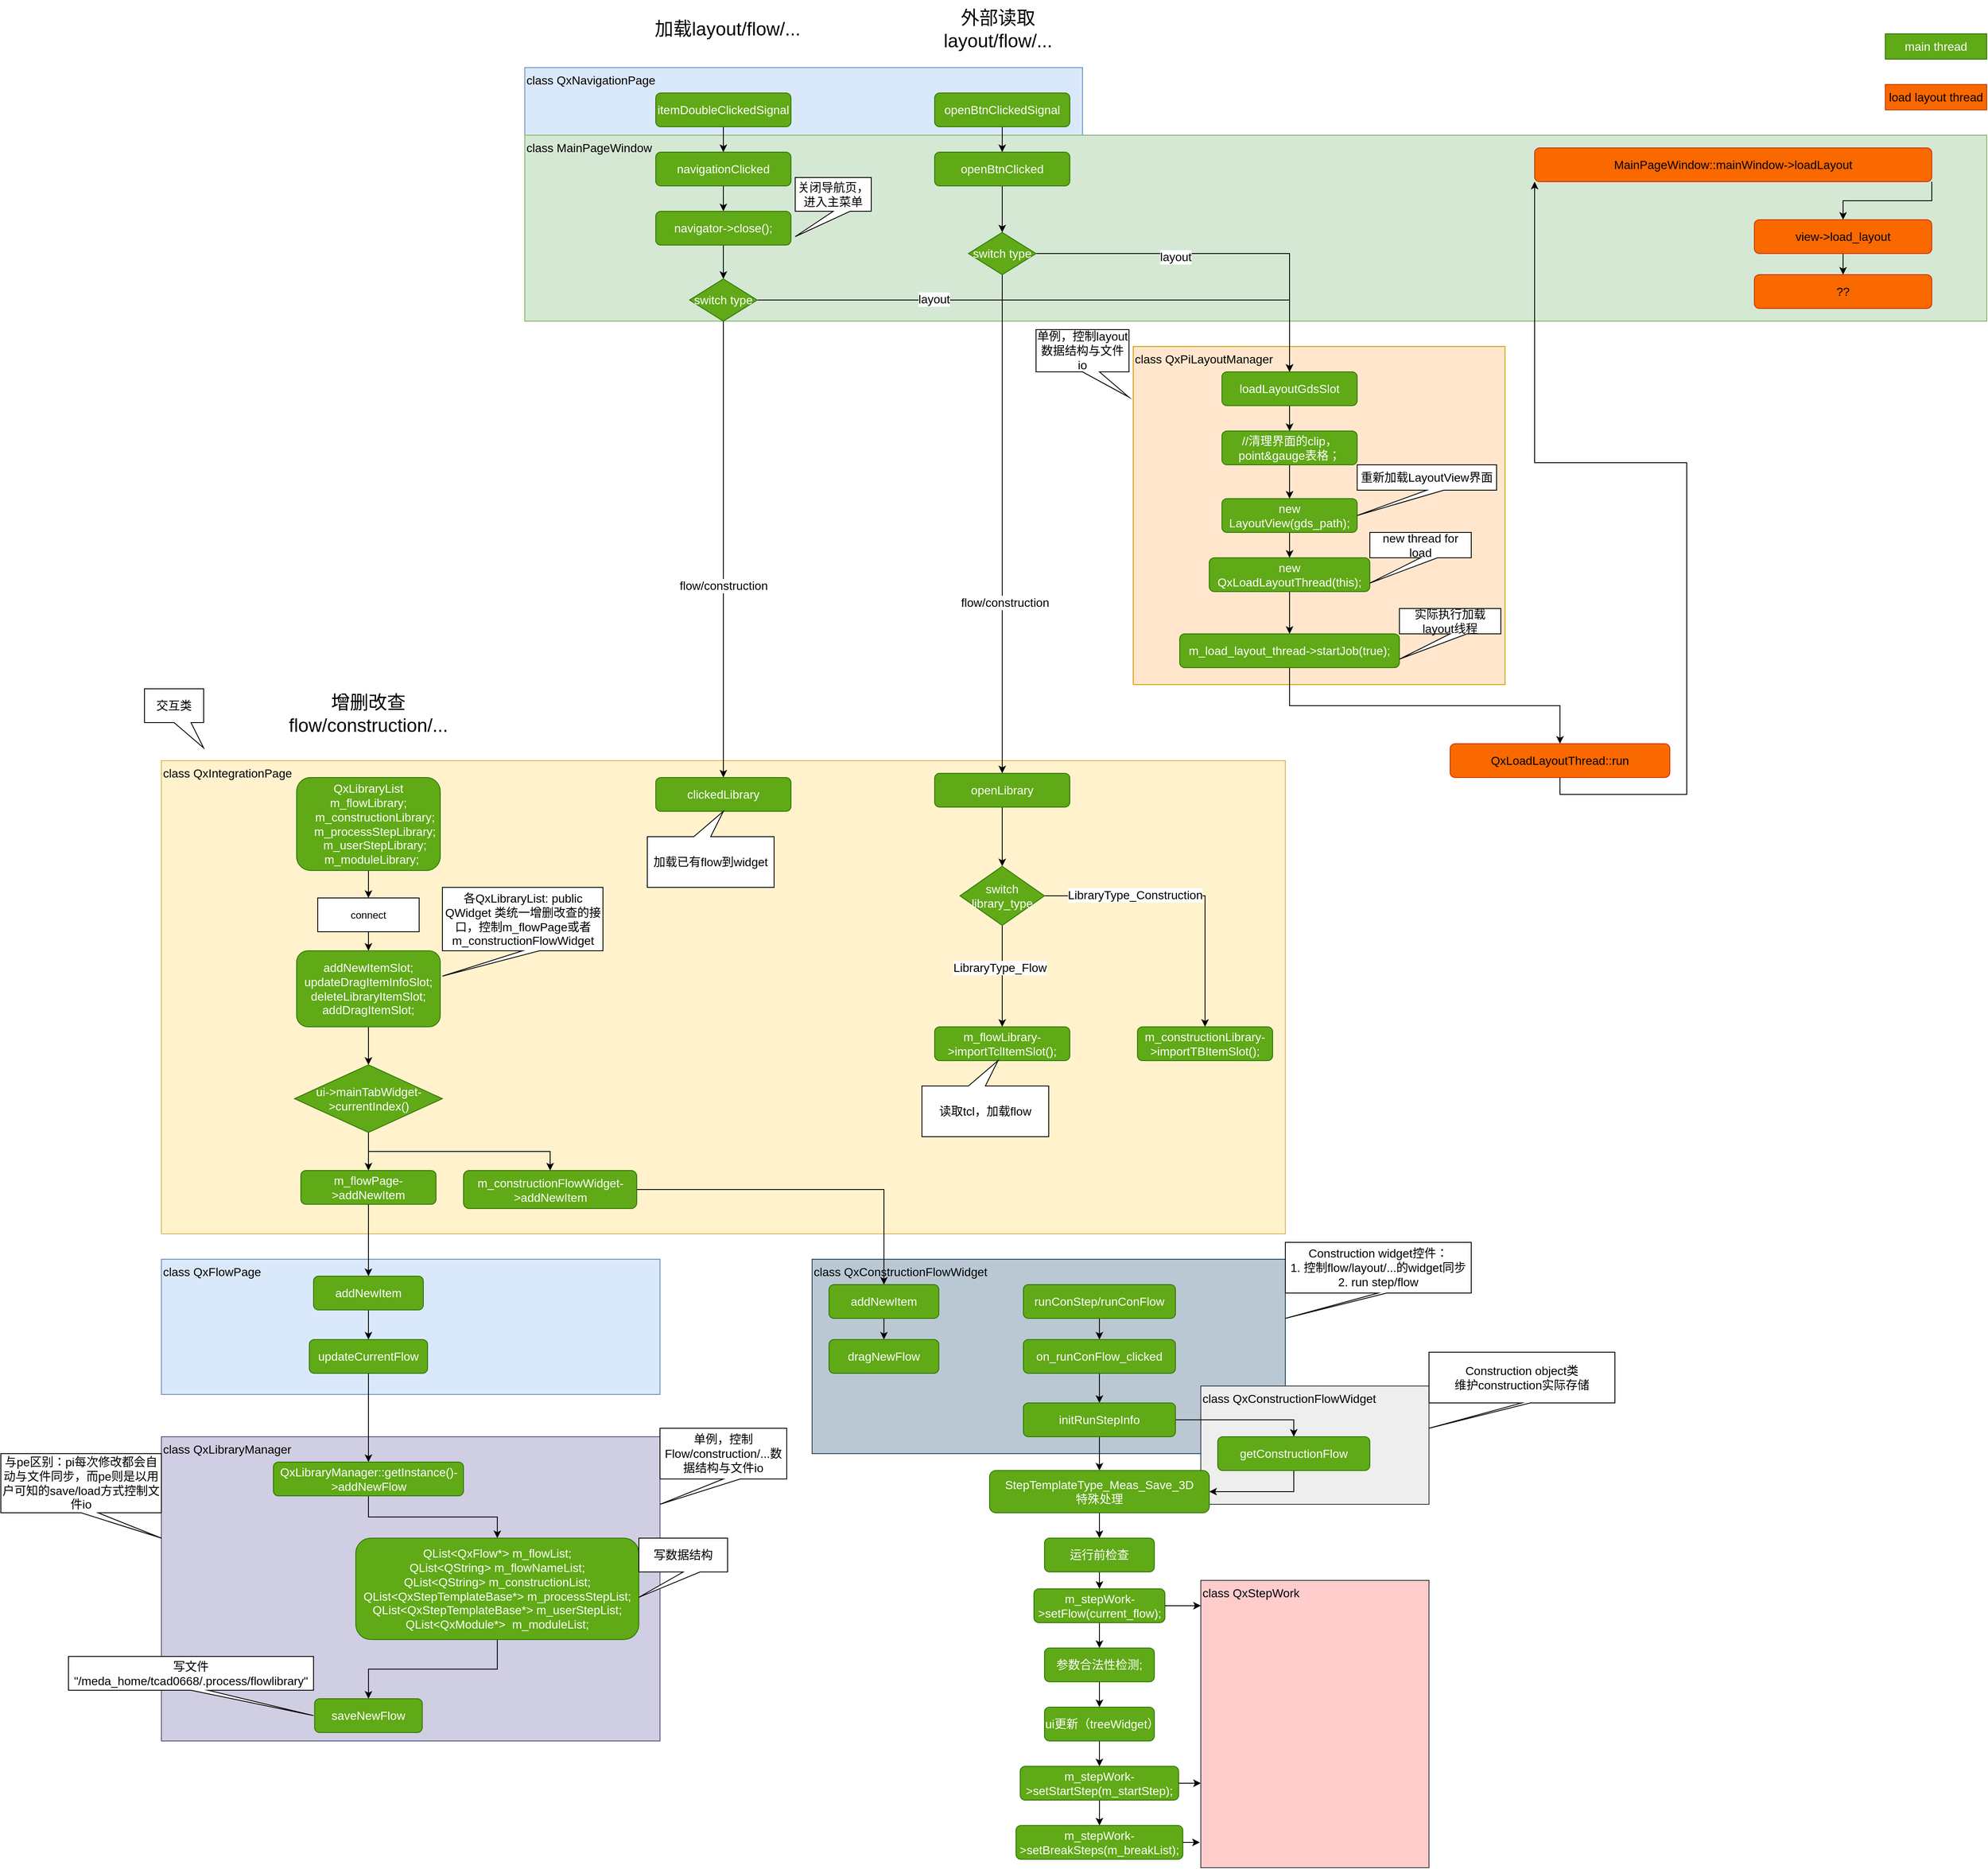 <mxfile version="22.1.5" type="github">
  <diagram id="C5RBs43oDa-KdzZeNtuy" name="Page-1">
    <mxGraphModel dx="3986" dy="355" grid="1" gridSize="10" guides="1" tooltips="1" connect="1" arrows="1" fold="1" page="1" pageScale="1" pageWidth="3300" pageHeight="4681" math="0" shadow="0">
      <root>
        <mxCell id="WIyWlLk6GJQsqaUBKTNV-0" />
        <mxCell id="WIyWlLk6GJQsqaUBKTNV-1" parent="WIyWlLk6GJQsqaUBKTNV-0" />
        <mxCell id="sTVolGUjrKoJvCUlZHto-131" value="class QxConstructionFlowWidget" style="rounded=0;whiteSpace=wrap;html=1;verticalAlign=top;align=left;fillColor=#bac8d3;strokeColor=#23445d;fontSize=14;" vertex="1" parent="WIyWlLk6GJQsqaUBKTNV-1">
          <mxGeometry x="-2190" y="1620" width="560" height="230" as="geometry" />
        </mxCell>
        <mxCell id="sTVolGUjrKoJvCUlZHto-146" value="class QxConstructionFlowWidget" style="rounded=0;whiteSpace=wrap;html=1;verticalAlign=top;align=left;fillColor=#eeeeee;strokeColor=#36393d;fontSize=14;" vertex="1" parent="WIyWlLk6GJQsqaUBKTNV-1">
          <mxGeometry x="-1730" y="1770" width="270" height="140" as="geometry" />
        </mxCell>
        <mxCell id="sTVolGUjrKoJvCUlZHto-122" value="&lt;p style=&quot;margin-top: 0pt; margin-bottom: 0pt; margin-left: 0in; direction: ltr; unicode-bidi: embed; font-size: 14px;&quot;&gt;class&amp;nbsp;QxLibraryManager&lt;/p&gt;" style="rounded=0;whiteSpace=wrap;html=1;verticalAlign=top;align=left;fillColor=#d0cee2;strokeColor=#56517e;fontSize=14;" vertex="1" parent="WIyWlLk6GJQsqaUBKTNV-1">
          <mxGeometry x="-2960" y="1830" width="590" height="360" as="geometry" />
        </mxCell>
        <mxCell id="sTVolGUjrKoJvCUlZHto-108" value="&lt;p style=&quot;margin-top: 0pt; margin-bottom: 0pt; margin-left: 0in; direction: ltr; unicode-bidi: embed; font-size: 14px;&quot;&gt;class&amp;nbsp;QxFlowPage&lt;/p&gt;" style="rounded=0;whiteSpace=wrap;html=1;verticalAlign=top;align=left;fillColor=#dae8fc;strokeColor=#6c8ebf;fontSize=14;" vertex="1" parent="WIyWlLk6GJQsqaUBKTNV-1">
          <mxGeometry x="-2960" y="1620" width="590" height="160" as="geometry" />
        </mxCell>
        <mxCell id="sTVolGUjrKoJvCUlZHto-40" value="&lt;p style=&quot;margin-top: 0pt; margin-bottom: 0pt; margin-left: 0in; direction: ltr; unicode-bidi: embed; font-size: 14px;&quot;&gt;class QxIntegrationPage&lt;/p&gt;" style="rounded=0;whiteSpace=wrap;html=1;align=left;verticalAlign=top;fillColor=#fff2cc;strokeColor=#d6b656;fontSize=14;" vertex="1" parent="WIyWlLk6GJQsqaUBKTNV-1">
          <mxGeometry x="-2960" y="1030" width="1330" height="560" as="geometry" />
        </mxCell>
        <mxCell id="sTVolGUjrKoJvCUlZHto-1" value="&lt;p style=&quot;margin-top: 0pt; margin-bottom: 0pt; margin-left: 0in; direction: ltr; unicode-bidi: embed; font-size: 14px;&quot;&gt;class&amp;nbsp;QxNavigationPage&lt;/p&gt;" style="rounded=0;whiteSpace=wrap;html=1;verticalAlign=top;align=left;fillColor=#dae8fc;strokeColor=#6c8ebf;fontSize=14;" vertex="1" parent="WIyWlLk6GJQsqaUBKTNV-1">
          <mxGeometry x="-2530" y="210" width="660" height="80" as="geometry" />
        </mxCell>
        <mxCell id="sTVolGUjrKoJvCUlZHto-0" value="&lt;p style=&quot;margin-top: 0pt; margin-bottom: 0pt; margin-left: 0in; direction: ltr; unicode-bidi: embed; font-size: 14px;&quot;&gt;class MainPageWindow&lt;/p&gt;" style="rounded=0;whiteSpace=wrap;html=1;align=left;verticalAlign=top;labelBackgroundColor=none;fillColor=#d5e8d4;strokeColor=#82b366;fontSize=14;" vertex="1" parent="WIyWlLk6GJQsqaUBKTNV-1">
          <mxGeometry x="-2530" y="290" width="1730" height="220" as="geometry" />
        </mxCell>
        <mxCell id="sTVolGUjrKoJvCUlZHto-8" style="edgeStyle=orthogonalEdgeStyle;rounded=0;orthogonalLoop=1;jettySize=auto;html=1;exitX=0.5;exitY=1;exitDx=0;exitDy=0;fontFamily=Helvetica;fontSize=14;fontColor=default;" edge="1" parent="WIyWlLk6GJQsqaUBKTNV-1" source="WIyWlLk6GJQsqaUBKTNV-3" target="sTVolGUjrKoJvCUlZHto-6">
          <mxGeometry relative="1" as="geometry" />
        </mxCell>
        <mxCell id="WIyWlLk6GJQsqaUBKTNV-3" value="itemDoubleClickedSignal" style="rounded=1;whiteSpace=wrap;html=1;fontSize=14;glass=0;strokeWidth=1;shadow=0;fillColor=#60a917;strokeColor=#2D7600;fontColor=#ffffff;" parent="WIyWlLk6GJQsqaUBKTNV-1" vertex="1">
          <mxGeometry x="-2375" y="240" width="160" height="40" as="geometry" />
        </mxCell>
        <mxCell id="sTVolGUjrKoJvCUlZHto-2" value="&lt;p style=&quot;margin-top: 0pt; margin-bottom: 0pt; margin-left: 0in; direction: ltr; unicode-bidi: embed; font-size: 14px;&quot;&gt;class QxPiLayoutManager&lt;/p&gt;" style="rounded=0;whiteSpace=wrap;html=1;align=left;verticalAlign=top;fillColor=#ffe6cc;strokeColor=#d79b00;fontSize=14;" vertex="1" parent="WIyWlLk6GJQsqaUBKTNV-1">
          <mxGeometry x="-1810" y="540" width="440" height="400" as="geometry" />
        </mxCell>
        <mxCell id="sTVolGUjrKoJvCUlZHto-9" style="edgeStyle=orthogonalEdgeStyle;rounded=0;orthogonalLoop=1;jettySize=auto;html=1;exitX=0.5;exitY=1;exitDx=0;exitDy=0;fontFamily=Helvetica;fontSize=14;fontColor=default;" edge="1" parent="WIyWlLk6GJQsqaUBKTNV-1" source="sTVolGUjrKoJvCUlZHto-4" target="sTVolGUjrKoJvCUlZHto-5">
          <mxGeometry relative="1" as="geometry" />
        </mxCell>
        <mxCell id="sTVolGUjrKoJvCUlZHto-4" value="openBtnClickedSignal" style="rounded=1;whiteSpace=wrap;html=1;fontSize=14;glass=0;strokeWidth=1;shadow=0;fillColor=#60a917;strokeColor=#2D7600;fontColor=#ffffff;" vertex="1" parent="WIyWlLk6GJQsqaUBKTNV-1">
          <mxGeometry x="-2045" y="240" width="160" height="40" as="geometry" />
        </mxCell>
        <mxCell id="sTVolGUjrKoJvCUlZHto-33" style="edgeStyle=orthogonalEdgeStyle;rounded=0;orthogonalLoop=1;jettySize=auto;html=1;exitX=0.5;exitY=1;exitDx=0;exitDy=0;fontFamily=Helvetica;fontSize=14;fontColor=default;" edge="1" parent="WIyWlLk6GJQsqaUBKTNV-1" source="sTVolGUjrKoJvCUlZHto-5" target="sTVolGUjrKoJvCUlZHto-32">
          <mxGeometry relative="1" as="geometry" />
        </mxCell>
        <mxCell id="sTVolGUjrKoJvCUlZHto-5" value="openBtnClicked" style="rounded=1;whiteSpace=wrap;html=1;fontSize=14;glass=0;strokeWidth=1;shadow=0;fillColor=#60a917;strokeColor=#2D7600;fontColor=#ffffff;" vertex="1" parent="WIyWlLk6GJQsqaUBKTNV-1">
          <mxGeometry x="-2045" y="310" width="160" height="40" as="geometry" />
        </mxCell>
        <mxCell id="sTVolGUjrKoJvCUlZHto-62" style="edgeStyle=orthogonalEdgeStyle;rounded=0;orthogonalLoop=1;jettySize=auto;html=1;fontFamily=Helvetica;fontSize=14;fontColor=default;" edge="1" parent="WIyWlLk6GJQsqaUBKTNV-1" source="sTVolGUjrKoJvCUlZHto-6" target="sTVolGUjrKoJvCUlZHto-61">
          <mxGeometry relative="1" as="geometry" />
        </mxCell>
        <mxCell id="sTVolGUjrKoJvCUlZHto-6" value="navigationClicked" style="rounded=1;whiteSpace=wrap;html=1;fontSize=14;glass=0;strokeWidth=1;shadow=0;fillColor=#60a917;strokeColor=#2D7600;fontColor=#ffffff;" vertex="1" parent="WIyWlLk6GJQsqaUBKTNV-1">
          <mxGeometry x="-2375" y="310" width="160" height="40" as="geometry" />
        </mxCell>
        <mxCell id="sTVolGUjrKoJvCUlZHto-12" style="edgeStyle=orthogonalEdgeStyle;rounded=0;orthogonalLoop=1;jettySize=auto;html=1;exitX=0.5;exitY=1;exitDx=0;exitDy=0;entryX=0.5;entryY=0;entryDx=0;entryDy=0;fontFamily=Helvetica;fontSize=14;fontColor=default;" edge="1" parent="WIyWlLk6GJQsqaUBKTNV-1" source="sTVolGUjrKoJvCUlZHto-7" target="sTVolGUjrKoJvCUlZHto-11">
          <mxGeometry relative="1" as="geometry" />
        </mxCell>
        <mxCell id="sTVolGUjrKoJvCUlZHto-7" value="loadLayoutGdsSlot" style="rounded=1;whiteSpace=wrap;html=1;fontSize=14;glass=0;strokeWidth=1;shadow=0;fillColor=#60a917;strokeColor=#2D7600;fontColor=#ffffff;" vertex="1" parent="WIyWlLk6GJQsqaUBKTNV-1">
          <mxGeometry x="-1705" y="570" width="160" height="40" as="geometry" />
        </mxCell>
        <mxCell id="sTVolGUjrKoJvCUlZHto-16" style="edgeStyle=orthogonalEdgeStyle;rounded=0;orthogonalLoop=1;jettySize=auto;html=1;exitX=0.5;exitY=1;exitDx=0;exitDy=0;fontFamily=Helvetica;fontSize=14;fontColor=default;" edge="1" parent="WIyWlLk6GJQsqaUBKTNV-1" source="sTVolGUjrKoJvCUlZHto-11" target="sTVolGUjrKoJvCUlZHto-13">
          <mxGeometry relative="1" as="geometry" />
        </mxCell>
        <mxCell id="sTVolGUjrKoJvCUlZHto-11" value="//清理界面的clip，point&amp;amp;gauge表格；" style="rounded=1;whiteSpace=wrap;html=1;fontSize=14;glass=0;strokeWidth=1;shadow=0;fillColor=#60a917;strokeColor=#2D7600;fontColor=#ffffff;" vertex="1" parent="WIyWlLk6GJQsqaUBKTNV-1">
          <mxGeometry x="-1705" y="640" width="160" height="40" as="geometry" />
        </mxCell>
        <mxCell id="sTVolGUjrKoJvCUlZHto-17" style="edgeStyle=orthogonalEdgeStyle;rounded=0;orthogonalLoop=1;jettySize=auto;html=1;exitX=0.5;exitY=1;exitDx=0;exitDy=0;entryX=0.5;entryY=0;entryDx=0;entryDy=0;fontFamily=Helvetica;fontSize=14;fontColor=default;" edge="1" parent="WIyWlLk6GJQsqaUBKTNV-1" source="sTVolGUjrKoJvCUlZHto-13" target="sTVolGUjrKoJvCUlZHto-15">
          <mxGeometry relative="1" as="geometry" />
        </mxCell>
        <mxCell id="sTVolGUjrKoJvCUlZHto-13" value="new LayoutView(gds_path);" style="rounded=1;whiteSpace=wrap;html=1;fontSize=14;glass=0;strokeWidth=1;shadow=0;fillColor=#60a917;strokeColor=#2D7600;fontColor=#ffffff;" vertex="1" parent="WIyWlLk6GJQsqaUBKTNV-1">
          <mxGeometry x="-1705" y="720" width="160" height="40" as="geometry" />
        </mxCell>
        <mxCell id="sTVolGUjrKoJvCUlZHto-22" style="edgeStyle=orthogonalEdgeStyle;rounded=0;orthogonalLoop=1;jettySize=auto;html=1;exitX=0.5;exitY=1;exitDx=0;exitDy=0;fontFamily=Helvetica;fontSize=14;fontColor=default;" edge="1" parent="WIyWlLk6GJQsqaUBKTNV-1" source="sTVolGUjrKoJvCUlZHto-15" target="sTVolGUjrKoJvCUlZHto-20">
          <mxGeometry relative="1" as="geometry" />
        </mxCell>
        <mxCell id="sTVolGUjrKoJvCUlZHto-15" value="new QxLoadLayoutThread(this);" style="rounded=1;whiteSpace=wrap;html=1;fontSize=14;glass=0;strokeWidth=1;shadow=0;fillColor=#60a917;strokeColor=#2D7600;fontColor=#ffffff;" vertex="1" parent="WIyWlLk6GJQsqaUBKTNV-1">
          <mxGeometry x="-1720" y="790" width="190" height="40" as="geometry" />
        </mxCell>
        <mxCell id="sTVolGUjrKoJvCUlZHto-18" value="new thread for load" style="shape=callout;whiteSpace=wrap;html=1;perimeter=calloutPerimeter;rounded=0;strokeColor=default;align=center;verticalAlign=middle;fontFamily=Helvetica;fontSize=14;fontColor=default;fillColor=default;position2=0;" vertex="1" parent="WIyWlLk6GJQsqaUBKTNV-1">
          <mxGeometry x="-1530" y="760" width="120" height="60" as="geometry" />
        </mxCell>
        <mxCell id="sTVolGUjrKoJvCUlZHto-19" value="重新加载LayoutView界面" style="shape=callout;whiteSpace=wrap;html=1;perimeter=calloutPerimeter;rounded=0;strokeColor=default;align=center;verticalAlign=middle;fontFamily=Helvetica;fontSize=14;fontColor=default;fillColor=default;position2=0;" vertex="1" parent="WIyWlLk6GJQsqaUBKTNV-1">
          <mxGeometry x="-1545" y="680" width="165" height="60" as="geometry" />
        </mxCell>
        <mxCell id="sTVolGUjrKoJvCUlZHto-24" style="edgeStyle=orthogonalEdgeStyle;rounded=0;orthogonalLoop=1;jettySize=auto;html=1;exitX=0.5;exitY=1;exitDx=0;exitDy=0;fontFamily=Helvetica;fontSize=14;fontColor=default;" edge="1" parent="WIyWlLk6GJQsqaUBKTNV-1" source="sTVolGUjrKoJvCUlZHto-20" target="sTVolGUjrKoJvCUlZHto-23">
          <mxGeometry relative="1" as="geometry" />
        </mxCell>
        <mxCell id="sTVolGUjrKoJvCUlZHto-20" value="m_load_layout_thread-&amp;gt;startJob(true);" style="rounded=1;whiteSpace=wrap;html=1;fontSize=14;glass=0;strokeWidth=1;shadow=0;fillColor=#60a917;strokeColor=#2D7600;fontColor=#ffffff;" vertex="1" parent="WIyWlLk6GJQsqaUBKTNV-1">
          <mxGeometry x="-1755" y="880" width="260" height="40" as="geometry" />
        </mxCell>
        <mxCell id="sTVolGUjrKoJvCUlZHto-21" value="实际执行加载layout线程" style="shape=callout;whiteSpace=wrap;html=1;perimeter=calloutPerimeter;rounded=0;strokeColor=default;align=center;verticalAlign=middle;fontFamily=Helvetica;fontSize=14;fontColor=default;fillColor=default;position2=0;" vertex="1" parent="WIyWlLk6GJQsqaUBKTNV-1">
          <mxGeometry x="-1495" y="850" width="120" height="60" as="geometry" />
        </mxCell>
        <mxCell id="sTVolGUjrKoJvCUlZHto-27" style="edgeStyle=orthogonalEdgeStyle;rounded=0;orthogonalLoop=1;jettySize=auto;html=1;exitX=0.5;exitY=1;exitDx=0;exitDy=0;fontFamily=Helvetica;fontSize=14;fontColor=default;entryX=0;entryY=1;entryDx=0;entryDy=0;" edge="1" parent="WIyWlLk6GJQsqaUBKTNV-1" source="sTVolGUjrKoJvCUlZHto-23" target="sTVolGUjrKoJvCUlZHto-26">
          <mxGeometry relative="1" as="geometry">
            <mxPoint x="-1635" y="365" as="targetPoint" />
          </mxGeometry>
        </mxCell>
        <mxCell id="sTVolGUjrKoJvCUlZHto-23" value="QxLoadLayoutThread::run" style="rounded=1;whiteSpace=wrap;html=1;fontSize=14;glass=0;strokeWidth=1;shadow=0;fillColor=#fa6800;strokeColor=#C73500;fontColor=#000000;" vertex="1" parent="WIyWlLk6GJQsqaUBKTNV-1">
          <mxGeometry x="-1435" y="1010" width="260" height="40" as="geometry" />
        </mxCell>
        <mxCell id="sTVolGUjrKoJvCUlZHto-31" style="edgeStyle=orthogonalEdgeStyle;rounded=0;orthogonalLoop=1;jettySize=auto;html=1;exitX=1;exitY=1;exitDx=0;exitDy=0;fontFamily=Helvetica;fontSize=14;fontColor=default;" edge="1" parent="WIyWlLk6GJQsqaUBKTNV-1" source="sTVolGUjrKoJvCUlZHto-26" target="sTVolGUjrKoJvCUlZHto-30">
          <mxGeometry relative="1" as="geometry" />
        </mxCell>
        <mxCell id="sTVolGUjrKoJvCUlZHto-26" value="MainPageWindow::mainWindow-&amp;gt;loadLayout" style="rounded=1;whiteSpace=wrap;html=1;fontSize=14;glass=0;strokeWidth=1;shadow=0;fillColor=#fa6800;strokeColor=#C73500;fontColor=#000000;" vertex="1" parent="WIyWlLk6GJQsqaUBKTNV-1">
          <mxGeometry x="-1335" y="305" width="470" height="40" as="geometry" />
        </mxCell>
        <mxCell id="sTVolGUjrKoJvCUlZHto-28" value="&lt;p style=&quot;margin-top: 0pt; margin-bottom: 0pt; margin-left: 0in; direction: ltr; unicode-bidi: embed; font-size: 14px;&quot;&gt;main thread&lt;/p&gt;" style="rounded=0;whiteSpace=wrap;html=1;fillColor=#60a917;fontColor=#ffffff;strokeColor=#2D7600;fontSize=14;" vertex="1" parent="WIyWlLk6GJQsqaUBKTNV-1">
          <mxGeometry x="-920" y="170" width="120" height="30" as="geometry" />
        </mxCell>
        <mxCell id="sTVolGUjrKoJvCUlZHto-29" value="&lt;p style=&quot;margin-top: 0pt; margin-bottom: 0pt; margin-left: 0in; direction: ltr; unicode-bidi: embed; font-size: 14px;&quot;&gt;load layout thread&lt;/p&gt;" style="rounded=0;whiteSpace=wrap;html=1;fillColor=#fa6800;fontColor=#000000;strokeColor=#C73500;fontSize=14;" vertex="1" parent="WIyWlLk6GJQsqaUBKTNV-1">
          <mxGeometry x="-920" y="230" width="120" height="30" as="geometry" />
        </mxCell>
        <mxCell id="sTVolGUjrKoJvCUlZHto-42" style="edgeStyle=orthogonalEdgeStyle;rounded=0;orthogonalLoop=1;jettySize=auto;html=1;exitX=0.5;exitY=1;exitDx=0;exitDy=0;fontFamily=Helvetica;fontSize=14;fontColor=default;" edge="1" parent="WIyWlLk6GJQsqaUBKTNV-1" source="sTVolGUjrKoJvCUlZHto-30" target="sTVolGUjrKoJvCUlZHto-41">
          <mxGeometry relative="1" as="geometry" />
        </mxCell>
        <mxCell id="sTVolGUjrKoJvCUlZHto-30" value="view-&amp;gt;load_layout" style="rounded=1;whiteSpace=wrap;html=1;fontSize=14;glass=0;strokeWidth=1;shadow=0;fillColor=#fa6800;strokeColor=#C73500;fontColor=#000000;" vertex="1" parent="WIyWlLk6GJQsqaUBKTNV-1">
          <mxGeometry x="-1075" y="390" width="210" height="40" as="geometry" />
        </mxCell>
        <mxCell id="sTVolGUjrKoJvCUlZHto-34" style="edgeStyle=orthogonalEdgeStyle;rounded=0;orthogonalLoop=1;jettySize=auto;html=1;exitX=1;exitY=0.5;exitDx=0;exitDy=0;fontFamily=Helvetica;fontSize=14;fontColor=default;" edge="1" parent="WIyWlLk6GJQsqaUBKTNV-1" source="sTVolGUjrKoJvCUlZHto-32" target="sTVolGUjrKoJvCUlZHto-7">
          <mxGeometry relative="1" as="geometry" />
        </mxCell>
        <mxCell id="sTVolGUjrKoJvCUlZHto-39" value="layout" style="edgeLabel;html=1;align=center;verticalAlign=middle;resizable=0;points=[];fontSize=14;fontFamily=Helvetica;fontColor=default;" vertex="1" connectable="0" parent="sTVolGUjrKoJvCUlZHto-34">
          <mxGeometry x="-0.253" y="-4" relative="1" as="geometry">
            <mxPoint as="offset" />
          </mxGeometry>
        </mxCell>
        <mxCell id="sTVolGUjrKoJvCUlZHto-37" style="edgeStyle=orthogonalEdgeStyle;rounded=0;orthogonalLoop=1;jettySize=auto;html=1;exitX=0.5;exitY=1;exitDx=0;exitDy=0;fontFamily=Helvetica;fontSize=14;fontColor=default;" edge="1" parent="WIyWlLk6GJQsqaUBKTNV-1" source="sTVolGUjrKoJvCUlZHto-32" target="sTVolGUjrKoJvCUlZHto-36">
          <mxGeometry relative="1" as="geometry" />
        </mxCell>
        <mxCell id="sTVolGUjrKoJvCUlZHto-38" value="flow/construction" style="edgeLabel;html=1;align=center;verticalAlign=middle;resizable=0;points=[];fontSize=14;fontFamily=Helvetica;fontColor=default;" vertex="1" connectable="0" parent="sTVolGUjrKoJvCUlZHto-37">
          <mxGeometry x="0.318" y="3" relative="1" as="geometry">
            <mxPoint y="-1" as="offset" />
          </mxGeometry>
        </mxCell>
        <mxCell id="sTVolGUjrKoJvCUlZHto-32" value="switch type" style="rhombus;whiteSpace=wrap;html=1;rounded=0;strokeColor=#2D7600;align=center;verticalAlign=middle;fontFamily=Helvetica;fontSize=14;fillColor=#60a917;fontColor=#ffffff;" vertex="1" parent="WIyWlLk6GJQsqaUBKTNV-1">
          <mxGeometry x="-2005" y="405" width="80" height="50" as="geometry" />
        </mxCell>
        <mxCell id="sTVolGUjrKoJvCUlZHto-44" style="edgeStyle=orthogonalEdgeStyle;rounded=0;orthogonalLoop=1;jettySize=auto;html=1;exitX=0.5;exitY=1;exitDx=0;exitDy=0;fontFamily=Helvetica;fontSize=14;fontColor=default;" edge="1" parent="WIyWlLk6GJQsqaUBKTNV-1" source="sTVolGUjrKoJvCUlZHto-36" target="sTVolGUjrKoJvCUlZHto-43">
          <mxGeometry relative="1" as="geometry" />
        </mxCell>
        <mxCell id="sTVolGUjrKoJvCUlZHto-36" value="openLibrary" style="rounded=1;whiteSpace=wrap;html=1;fontSize=14;glass=0;strokeWidth=1;shadow=0;fillColor=#60a917;strokeColor=#2D7600;fontColor=#ffffff;" vertex="1" parent="WIyWlLk6GJQsqaUBKTNV-1">
          <mxGeometry x="-2045" y="1045" width="160" height="40" as="geometry" />
        </mxCell>
        <mxCell id="sTVolGUjrKoJvCUlZHto-41" value="??" style="rounded=1;whiteSpace=wrap;html=1;fontSize=14;glass=0;strokeWidth=1;shadow=0;fillColor=#fa6800;strokeColor=#C73500;fontColor=#000000;" vertex="1" parent="WIyWlLk6GJQsqaUBKTNV-1">
          <mxGeometry x="-1075" y="455" width="210" height="40" as="geometry" />
        </mxCell>
        <mxCell id="sTVolGUjrKoJvCUlZHto-47" style="edgeStyle=orthogonalEdgeStyle;rounded=0;orthogonalLoop=1;jettySize=auto;html=1;exitX=0.5;exitY=1;exitDx=0;exitDy=0;fontFamily=Helvetica;fontSize=14;fontColor=default;" edge="1" parent="WIyWlLk6GJQsqaUBKTNV-1" source="sTVolGUjrKoJvCUlZHto-43" target="sTVolGUjrKoJvCUlZHto-46">
          <mxGeometry relative="1" as="geometry" />
        </mxCell>
        <mxCell id="sTVolGUjrKoJvCUlZHto-52" value="LibraryType_Flow" style="edgeLabel;html=1;align=center;verticalAlign=middle;resizable=0;points=[];fontSize=14;fontFamily=Helvetica;fontColor=default;" vertex="1" connectable="0" parent="sTVolGUjrKoJvCUlZHto-47">
          <mxGeometry x="-0.167" y="-3" relative="1" as="geometry">
            <mxPoint as="offset" />
          </mxGeometry>
        </mxCell>
        <mxCell id="sTVolGUjrKoJvCUlZHto-50" style="edgeStyle=orthogonalEdgeStyle;rounded=0;orthogonalLoop=1;jettySize=auto;html=1;exitX=1;exitY=0.5;exitDx=0;exitDy=0;fontFamily=Helvetica;fontSize=14;fontColor=default;" edge="1" parent="WIyWlLk6GJQsqaUBKTNV-1" source="sTVolGUjrKoJvCUlZHto-43" target="sTVolGUjrKoJvCUlZHto-49">
          <mxGeometry relative="1" as="geometry" />
        </mxCell>
        <mxCell id="sTVolGUjrKoJvCUlZHto-51" value="LibraryType_Construction" style="edgeLabel;html=1;align=center;verticalAlign=middle;resizable=0;points=[];fontSize=14;fontFamily=Helvetica;fontColor=default;" vertex="1" connectable="0" parent="sTVolGUjrKoJvCUlZHto-50">
          <mxGeometry x="-0.379" y="1" relative="1" as="geometry">
            <mxPoint as="offset" />
          </mxGeometry>
        </mxCell>
        <mxCell id="sTVolGUjrKoJvCUlZHto-43" value="switch library_type" style="rhombus;whiteSpace=wrap;html=1;rounded=0;strokeColor=#2D7600;align=center;verticalAlign=middle;fontFamily=Helvetica;fontSize=14;fillColor=#60a917;fontColor=#ffffff;" vertex="1" parent="WIyWlLk6GJQsqaUBKTNV-1">
          <mxGeometry x="-2015" y="1155" width="100" height="70" as="geometry" />
        </mxCell>
        <mxCell id="sTVolGUjrKoJvCUlZHto-46" value="m_flowLibrary-&amp;gt;importTclItemSlot();" style="rounded=1;whiteSpace=wrap;html=1;fontSize=14;glass=0;strokeWidth=1;shadow=0;fillColor=#60a917;strokeColor=#2D7600;fontColor=#ffffff;" vertex="1" parent="WIyWlLk6GJQsqaUBKTNV-1">
          <mxGeometry x="-2045" y="1345" width="160" height="40" as="geometry" />
        </mxCell>
        <mxCell id="sTVolGUjrKoJvCUlZHto-49" value="m_constructionLibrary-&amp;gt;importTBItemSlot();" style="rounded=1;whiteSpace=wrap;html=1;fontSize=14;glass=0;strokeWidth=1;shadow=0;fillColor=#60a917;strokeColor=#2D7600;fontColor=#ffffff;" vertex="1" parent="WIyWlLk6GJQsqaUBKTNV-1">
          <mxGeometry x="-1805" y="1345" width="160" height="40" as="geometry" />
        </mxCell>
        <mxCell id="sTVolGUjrKoJvCUlZHto-53" value="&lt;span style=&quot;font-size: 22px;&quot;&gt;外部读取layout/flow/...&lt;/span&gt;" style="text;html=1;strokeColor=none;fillColor=none;align=center;verticalAlign=middle;whiteSpace=wrap;rounded=0;fontSize=22;fontFamily=Helvetica;fontColor=default;" vertex="1" parent="WIyWlLk6GJQsqaUBKTNV-1">
          <mxGeometry x="-2065" y="130" width="190" height="70" as="geometry" />
        </mxCell>
        <mxCell id="sTVolGUjrKoJvCUlZHto-64" style="edgeStyle=orthogonalEdgeStyle;rounded=0;orthogonalLoop=1;jettySize=auto;html=1;exitX=0.5;exitY=1;exitDx=0;exitDy=0;entryX=0.5;entryY=0;entryDx=0;entryDy=0;fontFamily=Helvetica;fontSize=14;fontColor=default;" edge="1" parent="WIyWlLk6GJQsqaUBKTNV-1" source="sTVolGUjrKoJvCUlZHto-61" target="sTVolGUjrKoJvCUlZHto-63">
          <mxGeometry relative="1" as="geometry" />
        </mxCell>
        <mxCell id="sTVolGUjrKoJvCUlZHto-61" value="navigator-&amp;gt;close();" style="rounded=1;whiteSpace=wrap;html=1;fontSize=14;glass=0;strokeWidth=1;shadow=0;fillColor=#60a917;strokeColor=#2D7600;fontColor=#ffffff;" vertex="1" parent="WIyWlLk6GJQsqaUBKTNV-1">
          <mxGeometry x="-2375" y="380" width="160" height="40" as="geometry" />
        </mxCell>
        <mxCell id="sTVolGUjrKoJvCUlZHto-69" style="edgeStyle=orthogonalEdgeStyle;rounded=0;orthogonalLoop=1;jettySize=auto;html=1;exitX=1;exitY=0.5;exitDx=0;exitDy=0;fontFamily=Helvetica;fontSize=14;fontColor=default;" edge="1" parent="WIyWlLk6GJQsqaUBKTNV-1" source="sTVolGUjrKoJvCUlZHto-63" target="sTVolGUjrKoJvCUlZHto-7">
          <mxGeometry relative="1" as="geometry" />
        </mxCell>
        <mxCell id="sTVolGUjrKoJvCUlZHto-70" value="layout" style="edgeLabel;html=1;align=center;verticalAlign=middle;resizable=0;points=[];fontSize=14;fontFamily=Helvetica;fontColor=default;" vertex="1" connectable="0" parent="sTVolGUjrKoJvCUlZHto-69">
          <mxGeometry x="-0.417" y="1" relative="1" as="geometry">
            <mxPoint as="offset" />
          </mxGeometry>
        </mxCell>
        <mxCell id="sTVolGUjrKoJvCUlZHto-83" style="edgeStyle=orthogonalEdgeStyle;rounded=0;orthogonalLoop=1;jettySize=auto;html=1;exitX=0.5;exitY=1;exitDx=0;exitDy=0;entryX=0.5;entryY=0;entryDx=0;entryDy=0;fontFamily=Helvetica;fontSize=14;fontColor=default;" edge="1" parent="WIyWlLk6GJQsqaUBKTNV-1" source="sTVolGUjrKoJvCUlZHto-63" target="sTVolGUjrKoJvCUlZHto-82">
          <mxGeometry relative="1" as="geometry" />
        </mxCell>
        <mxCell id="sTVolGUjrKoJvCUlZHto-84" value="flow/construction" style="edgeLabel;html=1;align=center;verticalAlign=middle;resizable=0;points=[];fontSize=14;fontFamily=Helvetica;fontColor=default;" vertex="1" connectable="0" parent="sTVolGUjrKoJvCUlZHto-83">
          <mxGeometry x="0.159" relative="1" as="geometry">
            <mxPoint as="offset" />
          </mxGeometry>
        </mxCell>
        <mxCell id="sTVolGUjrKoJvCUlZHto-63" value="switch type" style="rhombus;whiteSpace=wrap;html=1;rounded=0;strokeColor=#2D7600;align=center;verticalAlign=middle;fontFamily=Helvetica;fontSize=14;fillColor=#60a917;fontColor=#ffffff;" vertex="1" parent="WIyWlLk6GJQsqaUBKTNV-1">
          <mxGeometry x="-2335" y="460" width="80" height="50" as="geometry" />
        </mxCell>
        <mxCell id="sTVolGUjrKoJvCUlZHto-72" value="&lt;span style=&quot;font-size: 22px;&quot;&gt;加载layout/flow/...&lt;/span&gt;" style="text;html=1;strokeColor=none;fillColor=none;align=center;verticalAlign=middle;whiteSpace=wrap;rounded=0;fontSize=22;fontFamily=Helvetica;fontColor=default;" vertex="1" parent="WIyWlLk6GJQsqaUBKTNV-1">
          <mxGeometry x="-2385" y="130" width="190" height="70" as="geometry" />
        </mxCell>
        <mxCell id="sTVolGUjrKoJvCUlZHto-74" value="关闭导航页，进入主菜单" style="shape=callout;whiteSpace=wrap;html=1;perimeter=calloutPerimeter;rounded=0;strokeColor=default;align=center;verticalAlign=middle;fontFamily=Helvetica;fontSize=14;fontColor=default;fillColor=default;position2=0;" vertex="1" parent="WIyWlLk6GJQsqaUBKTNV-1">
          <mxGeometry x="-2210" y="340" width="90" height="70" as="geometry" />
        </mxCell>
        <mxCell id="sTVolGUjrKoJvCUlZHto-82" value="clickedLibrary" style="rounded=1;whiteSpace=wrap;html=1;fontSize=14;glass=0;strokeWidth=1;shadow=0;fillColor=#60a917;strokeColor=#2D7600;fontColor=#ffffff;" vertex="1" parent="WIyWlLk6GJQsqaUBKTNV-1">
          <mxGeometry x="-2375" y="1050" width="160" height="40" as="geometry" />
        </mxCell>
        <mxCell id="sTVolGUjrKoJvCUlZHto-88" style="edgeStyle=orthogonalEdgeStyle;rounded=0;orthogonalLoop=1;jettySize=auto;html=1;exitX=0.5;exitY=1;exitDx=0;exitDy=0;fontFamily=Helvetica;fontSize=12;fontColor=default;" edge="1" parent="WIyWlLk6GJQsqaUBKTNV-1" source="sTVolGUjrKoJvCUlZHto-85">
          <mxGeometry relative="1" as="geometry">
            <mxPoint x="-2715" y="1192.5" as="targetPoint" />
          </mxGeometry>
        </mxCell>
        <mxCell id="sTVolGUjrKoJvCUlZHto-85" value="&lt;div&gt;QxLibraryList&lt;br&gt;&lt;/div&gt;&lt;div&gt;m_flowLibrary;&lt;/div&gt;&lt;div&gt;&amp;nbsp; &amp;nbsp; m_constructionLibrary;&lt;/div&gt;&lt;div&gt;&amp;nbsp; &amp;nbsp; m_processStepLibrary;&lt;/div&gt;&lt;div&gt;&amp;nbsp; &amp;nbsp; m_userStepLibrary;&lt;/div&gt;&lt;div&gt;&amp;nbsp; &amp;nbsp; m_moduleLibrary;&amp;nbsp;&amp;nbsp;&lt;/div&gt;" style="rounded=1;whiteSpace=wrap;html=1;fontSize=14;glass=0;strokeWidth=1;shadow=0;fillColor=#60a917;strokeColor=#2D7600;fontColor=#ffffff;" vertex="1" parent="WIyWlLk6GJQsqaUBKTNV-1">
          <mxGeometry x="-2800" y="1050" width="170" height="110" as="geometry" />
        </mxCell>
        <mxCell id="sTVolGUjrKoJvCUlZHto-105" style="edgeStyle=orthogonalEdgeStyle;rounded=0;orthogonalLoop=1;jettySize=auto;html=1;entryX=0.5;entryY=0;entryDx=0;entryDy=0;fontFamily=Helvetica;fontSize=12;fontColor=default;" edge="1" parent="WIyWlLk6GJQsqaUBKTNV-1" source="sTVolGUjrKoJvCUlZHto-107" target="sTVolGUjrKoJvCUlZHto-104">
          <mxGeometry relative="1" as="geometry">
            <mxPoint x="-2715" y="1232.5" as="sourcePoint" />
          </mxGeometry>
        </mxCell>
        <mxCell id="sTVolGUjrKoJvCUlZHto-94" value="各QxLibraryList: public QWidget 类统一增删改查的接口，控制m_flowPage或者m_constructionFlowWidget" style="shape=callout;whiteSpace=wrap;html=1;perimeter=calloutPerimeter;rounded=0;strokeColor=default;align=center;verticalAlign=middle;fontFamily=Helvetica;fontSize=14;fontColor=default;fillColor=default;position2=0;" vertex="1" parent="WIyWlLk6GJQsqaUBKTNV-1">
          <mxGeometry x="-2627.5" y="1180" width="190" height="105" as="geometry" />
        </mxCell>
        <mxCell id="sTVolGUjrKoJvCUlZHto-95" value="交互类" style="shape=callout;whiteSpace=wrap;html=1;perimeter=calloutPerimeter;rounded=0;strokeColor=default;align=center;verticalAlign=middle;fontFamily=Helvetica;fontSize=14;fontColor=default;fillColor=default;position2=1;" vertex="1" parent="WIyWlLk6GJQsqaUBKTNV-1">
          <mxGeometry x="-2980" y="945" width="70" height="70" as="geometry" />
        </mxCell>
        <mxCell id="sTVolGUjrKoJvCUlZHto-96" value="&lt;span style=&quot;font-size: 22px;&quot;&gt;增删改查flow/construction/...&lt;/span&gt;" style="text;html=1;strokeColor=none;fillColor=none;align=center;verticalAlign=middle;whiteSpace=wrap;rounded=0;fontSize=22;fontFamily=Helvetica;fontColor=default;" vertex="1" parent="WIyWlLk6GJQsqaUBKTNV-1">
          <mxGeometry x="-2810" y="940" width="190" height="70" as="geometry" />
        </mxCell>
        <mxCell id="sTVolGUjrKoJvCUlZHto-138" style="edgeStyle=orthogonalEdgeStyle;rounded=0;orthogonalLoop=1;jettySize=auto;html=1;fontFamily=Helvetica;fontSize=12;fontColor=default;" edge="1" parent="WIyWlLk6GJQsqaUBKTNV-1" source="sTVolGUjrKoJvCUlZHto-100" target="sTVolGUjrKoJvCUlZHto-137">
          <mxGeometry relative="1" as="geometry" />
        </mxCell>
        <mxCell id="sTVolGUjrKoJvCUlZHto-100" value="m_constructionFlowWidget-&amp;gt;addNewItem" style="rounded=1;whiteSpace=wrap;html=1;fontSize=14;glass=0;strokeWidth=1;shadow=0;fillColor=#60a917;strokeColor=#2D7600;fontColor=#ffffff;" vertex="1" parent="WIyWlLk6GJQsqaUBKTNV-1">
          <mxGeometry x="-2602.5" y="1515" width="205" height="45" as="geometry" />
        </mxCell>
        <mxCell id="sTVolGUjrKoJvCUlZHto-101" style="edgeStyle=orthogonalEdgeStyle;rounded=0;orthogonalLoop=1;jettySize=auto;html=1;fontFamily=Helvetica;fontSize=12;fontColor=default;" edge="1" parent="WIyWlLk6GJQsqaUBKTNV-1" source="sTVolGUjrKoJvCUlZHto-102" target="sTVolGUjrKoJvCUlZHto-103">
          <mxGeometry relative="1" as="geometry" />
        </mxCell>
        <mxCell id="sTVolGUjrKoJvCUlZHto-102" value="m_flowPage-&amp;gt;addNewItem" style="rounded=1;whiteSpace=wrap;html=1;fontSize=14;glass=0;strokeWidth=1;shadow=0;fillColor=#60a917;strokeColor=#2D7600;fontColor=#ffffff;" vertex="1" parent="WIyWlLk6GJQsqaUBKTNV-1">
          <mxGeometry x="-2795" y="1515" width="160" height="40" as="geometry" />
        </mxCell>
        <mxCell id="sTVolGUjrKoJvCUlZHto-117" value="" style="edgeStyle=orthogonalEdgeStyle;rounded=0;orthogonalLoop=1;jettySize=auto;html=1;fontFamily=Helvetica;fontSize=12;fontColor=default;" edge="1" parent="WIyWlLk6GJQsqaUBKTNV-1" source="sTVolGUjrKoJvCUlZHto-103" target="sTVolGUjrKoJvCUlZHto-116">
          <mxGeometry relative="1" as="geometry" />
        </mxCell>
        <mxCell id="sTVolGUjrKoJvCUlZHto-103" value="addNewItem" style="rounded=1;whiteSpace=wrap;html=1;fontSize=14;glass=0;strokeWidth=1;shadow=0;fillColor=#60a917;strokeColor=#2D7600;fontColor=#ffffff;" vertex="1" parent="WIyWlLk6GJQsqaUBKTNV-1">
          <mxGeometry x="-2780" y="1640" width="130" height="40" as="geometry" />
        </mxCell>
        <mxCell id="sTVolGUjrKoJvCUlZHto-113" style="edgeStyle=orthogonalEdgeStyle;rounded=0;orthogonalLoop=1;jettySize=auto;html=1;entryX=0.5;entryY=0;entryDx=0;entryDy=0;fontFamily=Helvetica;fontSize=12;fontColor=default;" edge="1" parent="WIyWlLk6GJQsqaUBKTNV-1" source="sTVolGUjrKoJvCUlZHto-104" target="sTVolGUjrKoJvCUlZHto-110">
          <mxGeometry relative="1" as="geometry" />
        </mxCell>
        <mxCell id="sTVolGUjrKoJvCUlZHto-104" value="addNewItemSlot;&lt;div&gt;updateDragItemInfoSlot;&lt;/div&gt;deleteLibraryItemSlot;&lt;br&gt;addDragItemSlot;" style="rounded=1;whiteSpace=wrap;html=1;fontSize=14;glass=0;strokeWidth=1;shadow=0;fillColor=#60a917;strokeColor=#2D7600;fontColor=#ffffff;" vertex="1" parent="WIyWlLk6GJQsqaUBKTNV-1">
          <mxGeometry x="-2800" y="1255" width="170" height="90" as="geometry" />
        </mxCell>
        <mxCell id="sTVolGUjrKoJvCUlZHto-107" value="connect" style="rounded=0;whiteSpace=wrap;html=1;strokeColor=default;align=center;verticalAlign=middle;fontFamily=Helvetica;fontSize=12;fontColor=default;fillColor=default;" vertex="1" parent="WIyWlLk6GJQsqaUBKTNV-1">
          <mxGeometry x="-2775" y="1192.5" width="120" height="40" as="geometry" />
        </mxCell>
        <mxCell id="sTVolGUjrKoJvCUlZHto-114" style="edgeStyle=orthogonalEdgeStyle;rounded=0;orthogonalLoop=1;jettySize=auto;html=1;exitX=0.5;exitY=1;exitDx=0;exitDy=0;fontFamily=Helvetica;fontSize=12;fontColor=default;" edge="1" parent="WIyWlLk6GJQsqaUBKTNV-1" source="sTVolGUjrKoJvCUlZHto-110" target="sTVolGUjrKoJvCUlZHto-102">
          <mxGeometry relative="1" as="geometry" />
        </mxCell>
        <mxCell id="sTVolGUjrKoJvCUlZHto-115" style="edgeStyle=orthogonalEdgeStyle;rounded=0;orthogonalLoop=1;jettySize=auto;html=1;exitX=0.5;exitY=1;exitDx=0;exitDy=0;fontFamily=Helvetica;fontSize=12;fontColor=default;" edge="1" parent="WIyWlLk6GJQsqaUBKTNV-1" source="sTVolGUjrKoJvCUlZHto-110" target="sTVolGUjrKoJvCUlZHto-100">
          <mxGeometry relative="1" as="geometry" />
        </mxCell>
        <mxCell id="sTVolGUjrKoJvCUlZHto-110" value="ui-&amp;gt;mainTabWidget-&amp;gt;currentIndex()" style="rhombus;whiteSpace=wrap;html=1;rounded=0;strokeColor=#2D7600;align=center;verticalAlign=middle;fontFamily=Helvetica;fontSize=14;fillColor=#60a917;fontColor=#ffffff;" vertex="1" parent="WIyWlLk6GJQsqaUBKTNV-1">
          <mxGeometry x="-2802.5" y="1390" width="175" height="80" as="geometry" />
        </mxCell>
        <mxCell id="sTVolGUjrKoJvCUlZHto-123" style="edgeStyle=orthogonalEdgeStyle;rounded=0;orthogonalLoop=1;jettySize=auto;html=1;exitX=0.5;exitY=1;exitDx=0;exitDy=0;fontFamily=Helvetica;fontSize=12;fontColor=default;" edge="1" parent="WIyWlLk6GJQsqaUBKTNV-1" source="sTVolGUjrKoJvCUlZHto-116" target="sTVolGUjrKoJvCUlZHto-119">
          <mxGeometry relative="1" as="geometry" />
        </mxCell>
        <mxCell id="sTVolGUjrKoJvCUlZHto-116" value="updateCurrentFlow" style="rounded=1;whiteSpace=wrap;html=1;fontSize=14;glass=0;strokeWidth=1;shadow=0;fillColor=#60a917;strokeColor=#2D7600;fontColor=#ffffff;" vertex="1" parent="WIyWlLk6GJQsqaUBKTNV-1">
          <mxGeometry x="-2785" y="1715" width="140" height="40" as="geometry" />
        </mxCell>
        <mxCell id="sTVolGUjrKoJvCUlZHto-125" style="edgeStyle=orthogonalEdgeStyle;rounded=0;orthogonalLoop=1;jettySize=auto;html=1;exitX=0.5;exitY=1;exitDx=0;exitDy=0;fontFamily=Helvetica;fontSize=12;fontColor=default;" edge="1" parent="WIyWlLk6GJQsqaUBKTNV-1" source="sTVolGUjrKoJvCUlZHto-119" target="sTVolGUjrKoJvCUlZHto-124">
          <mxGeometry relative="1" as="geometry" />
        </mxCell>
        <mxCell id="sTVolGUjrKoJvCUlZHto-119" value="QxLibraryManager::getInstance()-&amp;gt;addNewFlow" style="rounded=1;whiteSpace=wrap;html=1;fontSize=14;glass=0;strokeWidth=1;shadow=0;fillColor=#60a917;strokeColor=#2D7600;fontColor=#ffffff;" vertex="1" parent="WIyWlLk6GJQsqaUBKTNV-1">
          <mxGeometry x="-2827.5" y="1860" width="225" height="40" as="geometry" />
        </mxCell>
        <mxCell id="sTVolGUjrKoJvCUlZHto-120" value="单例，控制layout数据结构与文件io" style="shape=callout;whiteSpace=wrap;html=1;perimeter=calloutPerimeter;rounded=0;strokeColor=default;align=center;verticalAlign=middle;fontFamily=Helvetica;fontSize=14;fontColor=default;fillColor=default;position2=1;" vertex="1" parent="WIyWlLk6GJQsqaUBKTNV-1">
          <mxGeometry x="-1925" y="520" width="110" height="80" as="geometry" />
        </mxCell>
        <mxCell id="sTVolGUjrKoJvCUlZHto-121" value="单例，控制Flow/construction/...数据结构与文件io" style="shape=callout;whiteSpace=wrap;html=1;perimeter=calloutPerimeter;rounded=0;strokeColor=default;align=center;verticalAlign=middle;fontFamily=Helvetica;fontSize=14;fontColor=default;fillColor=default;position2=0;" vertex="1" parent="WIyWlLk6GJQsqaUBKTNV-1">
          <mxGeometry x="-2370" y="1820" width="150" height="90" as="geometry" />
        </mxCell>
        <mxCell id="sTVolGUjrKoJvCUlZHto-127" style="edgeStyle=orthogonalEdgeStyle;rounded=0;orthogonalLoop=1;jettySize=auto;html=1;exitX=0.5;exitY=1;exitDx=0;exitDy=0;fontFamily=Helvetica;fontSize=12;fontColor=default;" edge="1" parent="WIyWlLk6GJQsqaUBKTNV-1" source="sTVolGUjrKoJvCUlZHto-124" target="sTVolGUjrKoJvCUlZHto-126">
          <mxGeometry relative="1" as="geometry" />
        </mxCell>
        <mxCell id="sTVolGUjrKoJvCUlZHto-124" value="&lt;div&gt;&lt;span style=&quot;background-color: initial;&quot;&gt;QList&amp;lt;QxFlow*&amp;gt; m_flowList;&lt;/span&gt;&lt;br&gt;&lt;/div&gt;&lt;div&gt;QList&amp;lt;QString&amp;gt; m_flowNameList;&lt;/div&gt;&lt;div&gt;QList&amp;lt;QString&amp;gt; m_constructionList;&lt;/div&gt;&lt;div&gt;QList&amp;lt;QxStepTemplateBase*&amp;gt; m_processStepList;&lt;/div&gt;&lt;div&gt;QList&amp;lt;QxStepTemplateBase*&amp;gt; m_userStepList;&lt;/div&gt;&lt;div&gt;QList&amp;lt;QxModule*&amp;gt;&amp;nbsp; m_moduleList;&lt;/div&gt;" style="rounded=1;whiteSpace=wrap;html=1;fontSize=14;glass=0;strokeWidth=1;shadow=0;fillColor=#60a917;strokeColor=#2D7600;fontColor=#ffffff;" vertex="1" parent="WIyWlLk6GJQsqaUBKTNV-1">
          <mxGeometry x="-2730" y="1950" width="335" height="120" as="geometry" />
        </mxCell>
        <mxCell id="sTVolGUjrKoJvCUlZHto-126" value="saveNewFlow" style="rounded=1;whiteSpace=wrap;html=1;fontSize=14;glass=0;strokeWidth=1;shadow=0;fillColor=#60a917;strokeColor=#2D7600;fontColor=#ffffff;" vertex="1" parent="WIyWlLk6GJQsqaUBKTNV-1">
          <mxGeometry x="-2778.75" y="2140" width="127.5" height="40" as="geometry" />
        </mxCell>
        <mxCell id="sTVolGUjrKoJvCUlZHto-128" value="写数据结构" style="shape=callout;whiteSpace=wrap;html=1;perimeter=calloutPerimeter;rounded=0;strokeColor=default;align=center;verticalAlign=middle;fontFamily=Helvetica;fontSize=14;fontColor=default;fillColor=default;position2=0;" vertex="1" parent="WIyWlLk6GJQsqaUBKTNV-1">
          <mxGeometry x="-2395" y="1950" width="105" height="70" as="geometry" />
        </mxCell>
        <mxCell id="sTVolGUjrKoJvCUlZHto-129" value="写文件&lt;br&gt;&quot;/meda_home/tcad0668/.process/flowlibrary&quot;" style="shape=callout;whiteSpace=wrap;html=1;perimeter=calloutPerimeter;rounded=0;strokeColor=default;align=center;verticalAlign=middle;fontFamily=Helvetica;fontSize=14;fontColor=default;fillColor=default;position2=1;" vertex="1" parent="WIyWlLk6GJQsqaUBKTNV-1">
          <mxGeometry x="-3070" y="2090" width="290" height="70" as="geometry" />
        </mxCell>
        <mxCell id="sTVolGUjrKoJvCUlZHto-130" value="与pe区别：pi每次修改都会自动与文件同步，而pe则是以用户可知的save/load方式控制文件io" style="shape=callout;whiteSpace=wrap;html=1;perimeter=calloutPerimeter;rounded=0;strokeColor=default;align=center;verticalAlign=middle;fontFamily=Helvetica;fontSize=14;fontColor=default;fillColor=default;position2=1;" vertex="1" parent="WIyWlLk6GJQsqaUBKTNV-1">
          <mxGeometry x="-3150" y="1850" width="190" height="100" as="geometry" />
        </mxCell>
        <mxCell id="sTVolGUjrKoJvCUlZHto-132" value="Construction widget控件：&lt;br&gt;1. 控制flow/layout/...的widget同步&lt;br&gt;2. run step/flow" style="shape=callout;whiteSpace=wrap;html=1;perimeter=calloutPerimeter;rounded=0;strokeColor=default;align=center;verticalAlign=middle;fontFamily=Helvetica;fontSize=14;fontColor=default;fillColor=default;position2=0;base=10;" vertex="1" parent="WIyWlLk6GJQsqaUBKTNV-1">
          <mxGeometry x="-1630" y="1600" width="220" height="90" as="geometry" />
        </mxCell>
        <mxCell id="sTVolGUjrKoJvCUlZHto-134" value="读取tcl，加载flow" style="shape=callout;whiteSpace=wrap;html=1;perimeter=calloutPerimeter;rounded=0;strokeColor=default;align=center;verticalAlign=middle;fontFamily=Helvetica;fontSize=14;fontColor=default;fillColor=default;position2=0.4;direction=west;" vertex="1" parent="WIyWlLk6GJQsqaUBKTNV-1">
          <mxGeometry x="-2060" y="1385" width="150" height="90" as="geometry" />
        </mxCell>
        <mxCell id="sTVolGUjrKoJvCUlZHto-135" value="加载已有flow到widget" style="shape=callout;whiteSpace=wrap;html=1;perimeter=calloutPerimeter;rounded=0;strokeColor=default;align=center;verticalAlign=middle;fontFamily=Helvetica;fontSize=14;fontColor=default;fillColor=default;position2=0.4;direction=west;" vertex="1" parent="WIyWlLk6GJQsqaUBKTNV-1">
          <mxGeometry x="-2385" y="1090" width="150" height="90" as="geometry" />
        </mxCell>
        <mxCell id="sTVolGUjrKoJvCUlZHto-140" style="edgeStyle=orthogonalEdgeStyle;rounded=0;orthogonalLoop=1;jettySize=auto;html=1;exitX=0.5;exitY=1;exitDx=0;exitDy=0;entryX=0.5;entryY=0;entryDx=0;entryDy=0;fontFamily=Helvetica;fontSize=12;fontColor=default;" edge="1" parent="WIyWlLk6GJQsqaUBKTNV-1" source="sTVolGUjrKoJvCUlZHto-137" target="sTVolGUjrKoJvCUlZHto-139">
          <mxGeometry relative="1" as="geometry" />
        </mxCell>
        <mxCell id="sTVolGUjrKoJvCUlZHto-137" value="addNewItem" style="rounded=1;whiteSpace=wrap;html=1;fontSize=14;glass=0;strokeWidth=1;shadow=0;fillColor=#60a917;strokeColor=#2D7600;fontColor=#ffffff;" vertex="1" parent="WIyWlLk6GJQsqaUBKTNV-1">
          <mxGeometry x="-2170" y="1650" width="130" height="40" as="geometry" />
        </mxCell>
        <mxCell id="sTVolGUjrKoJvCUlZHto-139" value="dragNewFlow" style="rounded=1;whiteSpace=wrap;html=1;fontSize=14;glass=0;strokeWidth=1;shadow=0;fillColor=#60a917;strokeColor=#2D7600;fontColor=#ffffff;" vertex="1" parent="WIyWlLk6GJQsqaUBKTNV-1">
          <mxGeometry x="-2170" y="1715" width="130" height="40" as="geometry" />
        </mxCell>
        <mxCell id="sTVolGUjrKoJvCUlZHto-143" style="edgeStyle=orthogonalEdgeStyle;rounded=0;orthogonalLoop=1;jettySize=auto;html=1;entryX=0.5;entryY=0;entryDx=0;entryDy=0;fontFamily=Helvetica;fontSize=12;fontColor=default;" edge="1" parent="WIyWlLk6GJQsqaUBKTNV-1" source="sTVolGUjrKoJvCUlZHto-141" target="sTVolGUjrKoJvCUlZHto-142">
          <mxGeometry relative="1" as="geometry" />
        </mxCell>
        <mxCell id="sTVolGUjrKoJvCUlZHto-141" value="runConStep/runConFlow" style="rounded=1;whiteSpace=wrap;html=1;fontSize=14;glass=0;strokeWidth=1;shadow=0;fillColor=#60a917;strokeColor=#2D7600;fontColor=#ffffff;" vertex="1" parent="WIyWlLk6GJQsqaUBKTNV-1">
          <mxGeometry x="-1940" y="1650" width="180" height="40" as="geometry" />
        </mxCell>
        <mxCell id="sTVolGUjrKoJvCUlZHto-149" style="edgeStyle=orthogonalEdgeStyle;rounded=0;orthogonalLoop=1;jettySize=auto;html=1;entryX=0.5;entryY=0;entryDx=0;entryDy=0;fontFamily=Helvetica;fontSize=12;fontColor=default;" edge="1" parent="WIyWlLk6GJQsqaUBKTNV-1" source="sTVolGUjrKoJvCUlZHto-142" target="sTVolGUjrKoJvCUlZHto-145">
          <mxGeometry relative="1" as="geometry" />
        </mxCell>
        <mxCell id="sTVolGUjrKoJvCUlZHto-142" value="on_runConFlow_clicked" style="rounded=1;whiteSpace=wrap;html=1;fontSize=14;glass=0;strokeWidth=1;shadow=0;fillColor=#60a917;strokeColor=#2D7600;fontColor=#ffffff;" vertex="1" parent="WIyWlLk6GJQsqaUBKTNV-1">
          <mxGeometry x="-1940" y="1715" width="180" height="40" as="geometry" />
        </mxCell>
        <mxCell id="sTVolGUjrKoJvCUlZHto-152" style="edgeStyle=orthogonalEdgeStyle;rounded=0;orthogonalLoop=1;jettySize=auto;html=1;entryX=0.5;entryY=0;entryDx=0;entryDy=0;fontFamily=Helvetica;fontSize=12;fontColor=default;" edge="1" parent="WIyWlLk6GJQsqaUBKTNV-1" source="sTVolGUjrKoJvCUlZHto-145" target="sTVolGUjrKoJvCUlZHto-147">
          <mxGeometry relative="1" as="geometry" />
        </mxCell>
        <mxCell id="sTVolGUjrKoJvCUlZHto-153" style="edgeStyle=orthogonalEdgeStyle;rounded=0;orthogonalLoop=1;jettySize=auto;html=1;exitX=0.5;exitY=1;exitDx=0;exitDy=0;fontFamily=Helvetica;fontSize=12;fontColor=default;" edge="1" parent="WIyWlLk6GJQsqaUBKTNV-1" source="sTVolGUjrKoJvCUlZHto-145" target="sTVolGUjrKoJvCUlZHto-154">
          <mxGeometry relative="1" as="geometry">
            <mxPoint x="-1850.143" y="1900" as="targetPoint" />
          </mxGeometry>
        </mxCell>
        <mxCell id="sTVolGUjrKoJvCUlZHto-145" value="initRunStepInfo" style="rounded=1;whiteSpace=wrap;html=1;fontSize=14;glass=0;strokeWidth=1;shadow=0;fillColor=#60a917;strokeColor=#2D7600;fontColor=#ffffff;" vertex="1" parent="WIyWlLk6GJQsqaUBKTNV-1">
          <mxGeometry x="-1940" y="1790" width="180" height="40" as="geometry" />
        </mxCell>
        <mxCell id="sTVolGUjrKoJvCUlZHto-158" style="edgeStyle=orthogonalEdgeStyle;rounded=0;orthogonalLoop=1;jettySize=auto;html=1;entryX=1;entryY=0.5;entryDx=0;entryDy=0;fontFamily=Helvetica;fontSize=12;fontColor=default;exitX=0.5;exitY=1;exitDx=0;exitDy=0;" edge="1" parent="WIyWlLk6GJQsqaUBKTNV-1" source="sTVolGUjrKoJvCUlZHto-147" target="sTVolGUjrKoJvCUlZHto-154">
          <mxGeometry relative="1" as="geometry" />
        </mxCell>
        <mxCell id="sTVolGUjrKoJvCUlZHto-147" value="getConstructionFlow" style="rounded=1;whiteSpace=wrap;html=1;fontSize=14;glass=0;strokeWidth=1;shadow=0;fillColor=#60a917;strokeColor=#2D7600;fontColor=#ffffff;" vertex="1" parent="WIyWlLk6GJQsqaUBKTNV-1">
          <mxGeometry x="-1710" y="1830" width="180" height="40" as="geometry" />
        </mxCell>
        <mxCell id="sTVolGUjrKoJvCUlZHto-150" value="Construction object类&lt;br&gt;维护construction实际存储" style="shape=callout;whiteSpace=wrap;html=1;perimeter=calloutPerimeter;rounded=0;strokeColor=default;align=center;verticalAlign=middle;fontFamily=Helvetica;fontSize=14;fontColor=default;fillColor=default;position2=0;base=10;" vertex="1" parent="WIyWlLk6GJQsqaUBKTNV-1">
          <mxGeometry x="-1460" y="1730" width="220" height="90" as="geometry" />
        </mxCell>
        <mxCell id="sTVolGUjrKoJvCUlZHto-160" style="edgeStyle=orthogonalEdgeStyle;rounded=0;orthogonalLoop=1;jettySize=auto;html=1;exitX=0.5;exitY=1;exitDx=0;exitDy=0;entryX=0.5;entryY=0;entryDx=0;entryDy=0;fontFamily=Helvetica;fontSize=12;fontColor=default;" edge="1" parent="WIyWlLk6GJQsqaUBKTNV-1" source="sTVolGUjrKoJvCUlZHto-154" target="sTVolGUjrKoJvCUlZHto-159">
          <mxGeometry relative="1" as="geometry" />
        </mxCell>
        <mxCell id="sTVolGUjrKoJvCUlZHto-154" value="StepTemplateType_Meas_Save_3D&lt;br&gt;特殊处理" style="rounded=1;whiteSpace=wrap;html=1;fontSize=14;glass=0;strokeWidth=1;shadow=0;fillColor=#60a917;strokeColor=#2D7600;fontColor=#ffffff;" vertex="1" parent="WIyWlLk6GJQsqaUBKTNV-1">
          <mxGeometry x="-1980" y="1870" width="260" height="50" as="geometry" />
        </mxCell>
        <mxCell id="sTVolGUjrKoJvCUlZHto-163" style="edgeStyle=orthogonalEdgeStyle;rounded=0;orthogonalLoop=1;jettySize=auto;html=1;exitX=0.5;exitY=1;exitDx=0;exitDy=0;entryX=0.5;entryY=0;entryDx=0;entryDy=0;fontFamily=Helvetica;fontSize=12;fontColor=default;" edge="1" parent="WIyWlLk6GJQsqaUBKTNV-1" source="sTVolGUjrKoJvCUlZHto-159" target="sTVolGUjrKoJvCUlZHto-161">
          <mxGeometry relative="1" as="geometry" />
        </mxCell>
        <mxCell id="sTVolGUjrKoJvCUlZHto-159" value="运行前检查" style="rounded=1;whiteSpace=wrap;html=1;fontSize=14;glass=0;strokeWidth=1;shadow=0;fillColor=#60a917;strokeColor=#2D7600;fontColor=#ffffff;" vertex="1" parent="WIyWlLk6GJQsqaUBKTNV-1">
          <mxGeometry x="-1915" y="1950" width="130" height="40" as="geometry" />
        </mxCell>
        <mxCell id="sTVolGUjrKoJvCUlZHto-170" style="edgeStyle=orthogonalEdgeStyle;rounded=0;orthogonalLoop=1;jettySize=auto;html=1;fontFamily=Helvetica;fontSize=12;fontColor=default;" edge="1" parent="WIyWlLk6GJQsqaUBKTNV-1" source="sTVolGUjrKoJvCUlZHto-161" target="sTVolGUjrKoJvCUlZHto-169">
          <mxGeometry relative="1" as="geometry" />
        </mxCell>
        <mxCell id="sTVolGUjrKoJvCUlZHto-161" value="m_stepWork-&amp;gt;setFlow(current_flow);" style="rounded=1;whiteSpace=wrap;html=1;fontSize=14;glass=0;strokeWidth=1;shadow=0;fillColor=#60a917;strokeColor=#2D7600;fontColor=#ffffff;" vertex="1" parent="WIyWlLk6GJQsqaUBKTNV-1">
          <mxGeometry x="-1927.5" y="2010" width="155" height="40" as="geometry" />
        </mxCell>
        <mxCell id="sTVolGUjrKoJvCUlZHto-164" value="class QxStepWork" style="rounded=0;whiteSpace=wrap;html=1;verticalAlign=top;align=left;fillColor=#ffcccc;strokeColor=#36393d;fontSize=14;" vertex="1" parent="WIyWlLk6GJQsqaUBKTNV-1">
          <mxGeometry x="-1730" y="2000" width="270" height="340" as="geometry" />
        </mxCell>
        <mxCell id="sTVolGUjrKoJvCUlZHto-172" style="edgeStyle=orthogonalEdgeStyle;rounded=0;orthogonalLoop=1;jettySize=auto;html=1;fontFamily=Helvetica;fontSize=12;fontColor=default;" edge="1" parent="WIyWlLk6GJQsqaUBKTNV-1" source="sTVolGUjrKoJvCUlZHto-167" target="sTVolGUjrKoJvCUlZHto-168">
          <mxGeometry relative="1" as="geometry" />
        </mxCell>
        <mxCell id="sTVolGUjrKoJvCUlZHto-167" value="m_stepWork-&amp;gt;setStartStep(m_startStep);" style="rounded=1;whiteSpace=wrap;html=1;fontSize=14;glass=0;strokeWidth=1;shadow=0;fillColor=#60a917;strokeColor=#2D7600;fontColor=#ffffff;" vertex="1" parent="WIyWlLk6GJQsqaUBKTNV-1">
          <mxGeometry x="-1943.75" y="2220" width="187.5" height="40" as="geometry" />
        </mxCell>
        <mxCell id="sTVolGUjrKoJvCUlZHto-168" value="m_stepWork-&amp;gt;setBreakSteps(m_breakList);" style="rounded=1;whiteSpace=wrap;html=1;fontSize=14;glass=0;strokeWidth=1;shadow=0;fillColor=#60a917;strokeColor=#2D7600;fontColor=#ffffff;" vertex="1" parent="WIyWlLk6GJQsqaUBKTNV-1">
          <mxGeometry x="-1948.75" y="2290" width="197.5" height="40" as="geometry" />
        </mxCell>
        <mxCell id="sTVolGUjrKoJvCUlZHto-179" style="edgeStyle=orthogonalEdgeStyle;rounded=0;orthogonalLoop=1;jettySize=auto;html=1;fontFamily=Helvetica;fontSize=12;fontColor=default;" edge="1" parent="WIyWlLk6GJQsqaUBKTNV-1" source="sTVolGUjrKoJvCUlZHto-169" target="sTVolGUjrKoJvCUlZHto-177">
          <mxGeometry relative="1" as="geometry" />
        </mxCell>
        <mxCell id="sTVolGUjrKoJvCUlZHto-169" value="参数合法性检测;" style="rounded=1;whiteSpace=wrap;html=1;fontSize=14;glass=0;strokeWidth=1;shadow=0;fillColor=#60a917;strokeColor=#2D7600;fontColor=#ffffff;" vertex="1" parent="WIyWlLk6GJQsqaUBKTNV-1">
          <mxGeometry x="-1915" y="2080" width="130" height="40" as="geometry" />
        </mxCell>
        <mxCell id="sTVolGUjrKoJvCUlZHto-180" style="edgeStyle=orthogonalEdgeStyle;rounded=0;orthogonalLoop=1;jettySize=auto;html=1;fontFamily=Helvetica;fontSize=12;fontColor=default;" edge="1" parent="WIyWlLk6GJQsqaUBKTNV-1" source="sTVolGUjrKoJvCUlZHto-177" target="sTVolGUjrKoJvCUlZHto-167">
          <mxGeometry relative="1" as="geometry" />
        </mxCell>
        <mxCell id="sTVolGUjrKoJvCUlZHto-177" value="ui更新（treeWidget）" style="rounded=1;whiteSpace=wrap;html=1;fontSize=14;glass=0;strokeWidth=1;shadow=0;fillColor=#60a917;strokeColor=#2D7600;fontColor=#ffffff;" vertex="1" parent="WIyWlLk6GJQsqaUBKTNV-1">
          <mxGeometry x="-1915" y="2150" width="130" height="40" as="geometry" />
        </mxCell>
        <mxCell id="sTVolGUjrKoJvCUlZHto-181" style="edgeStyle=orthogonalEdgeStyle;rounded=0;orthogonalLoop=1;jettySize=auto;html=1;entryX=0;entryY=0.088;entryDx=0;entryDy=0;entryPerimeter=0;fontFamily=Helvetica;fontSize=12;fontColor=default;" edge="1" parent="WIyWlLk6GJQsqaUBKTNV-1" source="sTVolGUjrKoJvCUlZHto-161" target="sTVolGUjrKoJvCUlZHto-164">
          <mxGeometry relative="1" as="geometry" />
        </mxCell>
        <mxCell id="sTVolGUjrKoJvCUlZHto-182" style="edgeStyle=orthogonalEdgeStyle;rounded=0;orthogonalLoop=1;jettySize=auto;html=1;entryX=0;entryY=0.706;entryDx=0;entryDy=0;entryPerimeter=0;fontFamily=Helvetica;fontSize=12;fontColor=default;" edge="1" parent="WIyWlLk6GJQsqaUBKTNV-1" source="sTVolGUjrKoJvCUlZHto-167" target="sTVolGUjrKoJvCUlZHto-164">
          <mxGeometry relative="1" as="geometry" />
        </mxCell>
        <mxCell id="sTVolGUjrKoJvCUlZHto-183" style="edgeStyle=orthogonalEdgeStyle;rounded=0;orthogonalLoop=1;jettySize=auto;html=1;entryX=-0.003;entryY=0.912;entryDx=0;entryDy=0;entryPerimeter=0;fontFamily=Helvetica;fontSize=12;fontColor=default;" edge="1" parent="WIyWlLk6GJQsqaUBKTNV-1" source="sTVolGUjrKoJvCUlZHto-168" target="sTVolGUjrKoJvCUlZHto-164">
          <mxGeometry relative="1" as="geometry" />
        </mxCell>
      </root>
    </mxGraphModel>
  </diagram>
</mxfile>
